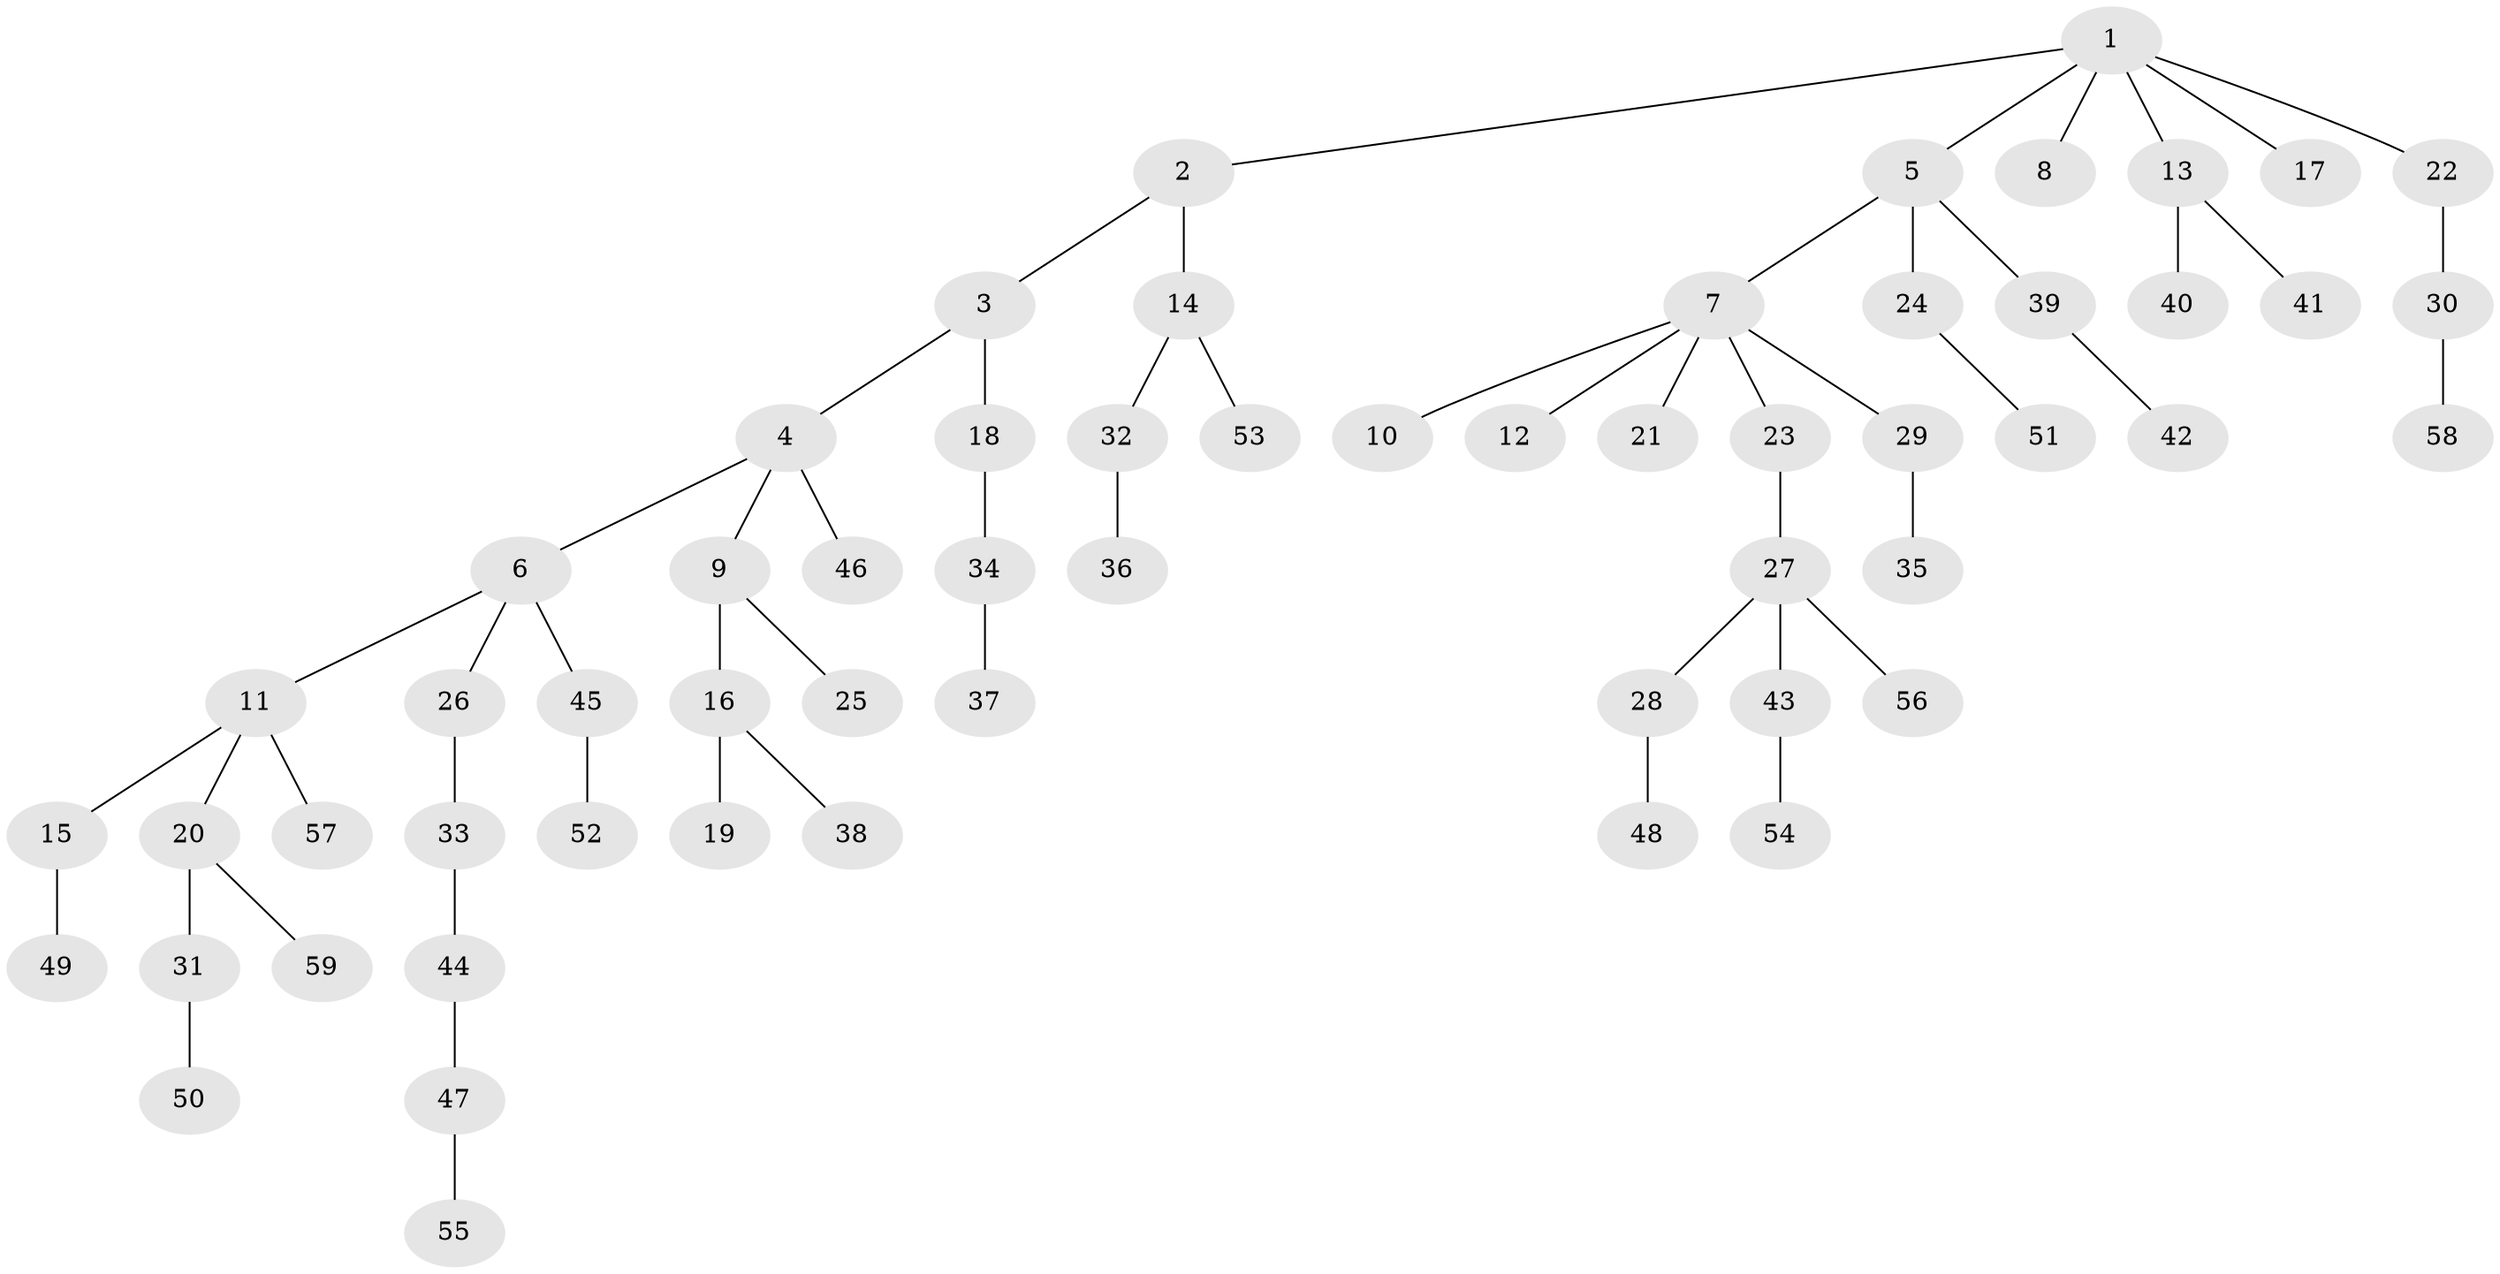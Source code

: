 // Generated by graph-tools (version 1.1) at 2025/26/03/09/25 03:26:25]
// undirected, 59 vertices, 58 edges
graph export_dot {
graph [start="1"]
  node [color=gray90,style=filled];
  1;
  2;
  3;
  4;
  5;
  6;
  7;
  8;
  9;
  10;
  11;
  12;
  13;
  14;
  15;
  16;
  17;
  18;
  19;
  20;
  21;
  22;
  23;
  24;
  25;
  26;
  27;
  28;
  29;
  30;
  31;
  32;
  33;
  34;
  35;
  36;
  37;
  38;
  39;
  40;
  41;
  42;
  43;
  44;
  45;
  46;
  47;
  48;
  49;
  50;
  51;
  52;
  53;
  54;
  55;
  56;
  57;
  58;
  59;
  1 -- 2;
  1 -- 5;
  1 -- 8;
  1 -- 13;
  1 -- 17;
  1 -- 22;
  2 -- 3;
  2 -- 14;
  3 -- 4;
  3 -- 18;
  4 -- 6;
  4 -- 9;
  4 -- 46;
  5 -- 7;
  5 -- 24;
  5 -- 39;
  6 -- 11;
  6 -- 26;
  6 -- 45;
  7 -- 10;
  7 -- 12;
  7 -- 21;
  7 -- 23;
  7 -- 29;
  9 -- 16;
  9 -- 25;
  11 -- 15;
  11 -- 20;
  11 -- 57;
  13 -- 40;
  13 -- 41;
  14 -- 32;
  14 -- 53;
  15 -- 49;
  16 -- 19;
  16 -- 38;
  18 -- 34;
  20 -- 31;
  20 -- 59;
  22 -- 30;
  23 -- 27;
  24 -- 51;
  26 -- 33;
  27 -- 28;
  27 -- 43;
  27 -- 56;
  28 -- 48;
  29 -- 35;
  30 -- 58;
  31 -- 50;
  32 -- 36;
  33 -- 44;
  34 -- 37;
  39 -- 42;
  43 -- 54;
  44 -- 47;
  45 -- 52;
  47 -- 55;
}
